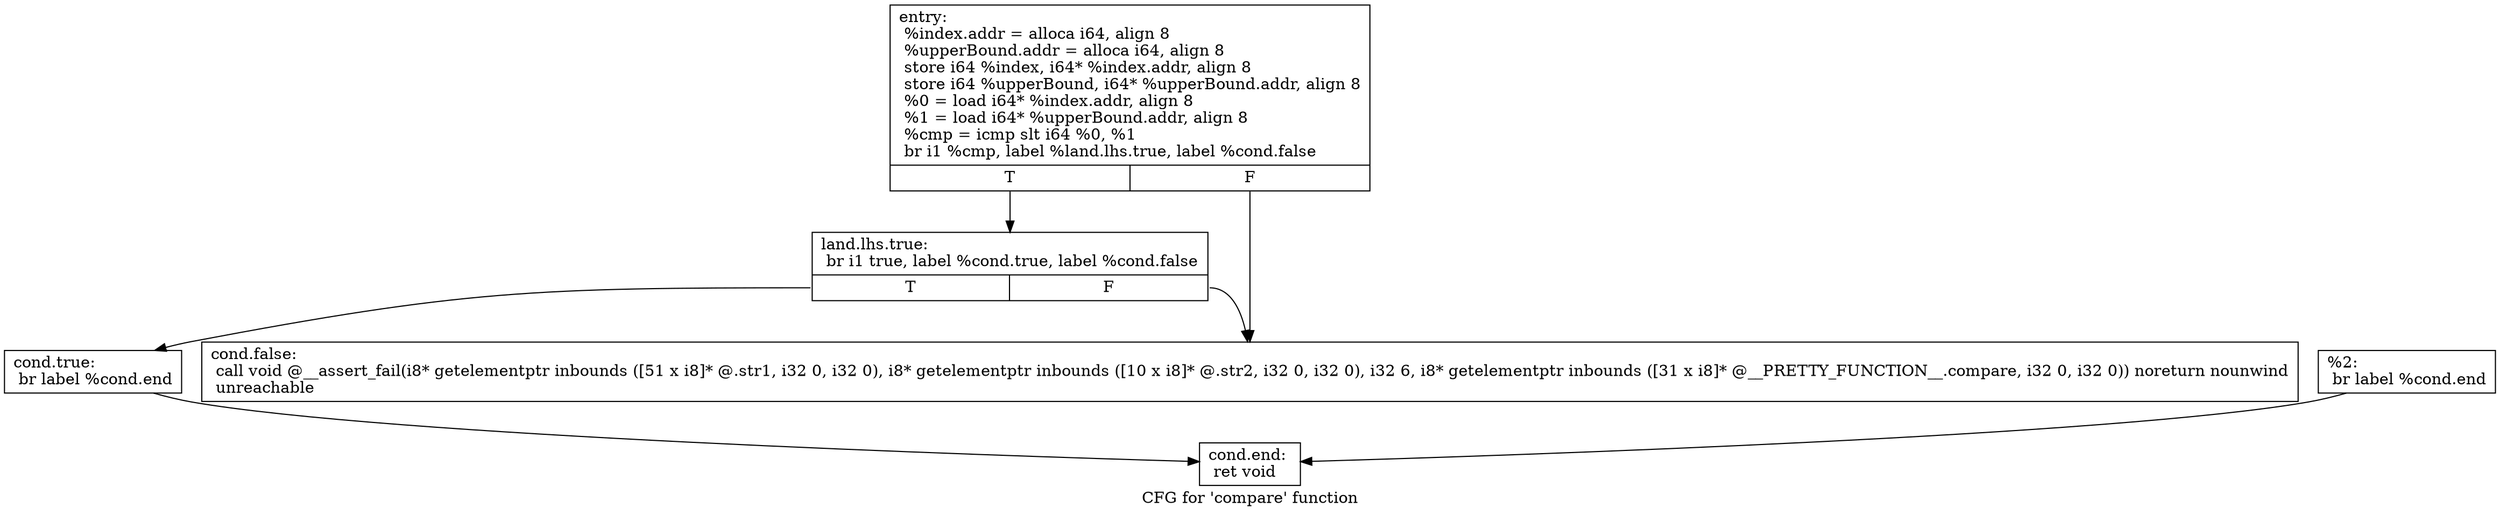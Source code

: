 digraph "CFG for 'compare' function" {
	label="CFG for 'compare' function";

	Node0x18ca930 [shape=record,label="{entry:\l  %index.addr = alloca i64, align 8\l  %upperBound.addr = alloca i64, align 8\l  store i64 %index, i64* %index.addr, align 8\l  store i64 %upperBound, i64* %upperBound.addr, align 8\l  %0 = load i64* %index.addr, align 8\l  %1 = load i64* %upperBound.addr, align 8\l  %cmp = icmp slt i64 %0, %1\l  br i1 %cmp, label %land.lhs.true, label %cond.false\l|{<s0>T|<s1>F}}"];
	Node0x18ca930:s0 -> Node0x18ca990;
	Node0x18ca930:s1 -> Node0x18caa50;
	Node0x18ca990 [shape=record,label="{land.lhs.true:                                    \l  br i1 true, label %cond.true, label %cond.false\l|{<s0>T|<s1>F}}"];
	Node0x18ca990:s0 -> Node0x18ca9f0;
	Node0x18ca990:s1 -> Node0x18caa50;
	Node0x18ca9f0 [shape=record,label="{cond.true:                                        \l  br label %cond.end\l}"];
	Node0x18ca9f0 -> Node0x18cab10;
	Node0x18caa50 [shape=record,label="{cond.false:                                       \l  call void @__assert_fail(i8* getelementptr inbounds ([51 x i8]* @.str1, i32 0, i32 0), i8* getelementptr inbounds ([10 x i8]* @.str2, i32 0, i32 0), i32 6, i8* getelementptr inbounds ([31 x i8]* @__PRETTY_FUNCTION__.compare, i32 0, i32 0)) noreturn nounwind\l  unreachable\l}"];
	Node0x18caab0 [shape=record,label="{%2:                                                  \l  br label %cond.end\l}"];
	Node0x18caab0 -> Node0x18cab10;
	Node0x18cab10 [shape=record,label="{cond.end:                                         \l  ret void\l}"];
}
